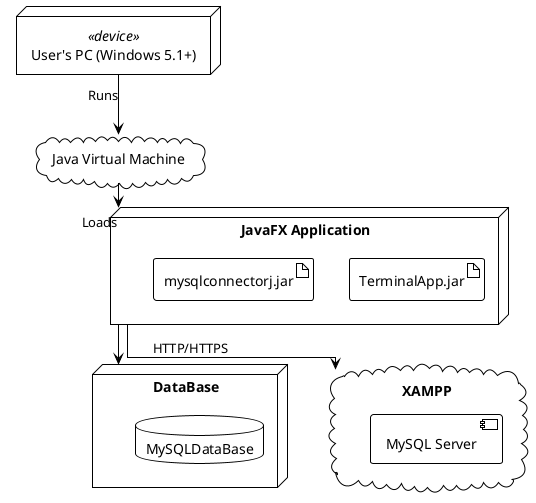 @startuml
<style>
componentDiagram {
  BackGroundColor white
  LineThickness 1
  LineColor black
}
</style>

skinparam linetype ortho

node "User's PC (Windows 5.1+)" as userComputer <<device>> {
}

cloud "Java Virtual Machine" as jvm {
}

node "JavaFX Application" as javafxApp {
  artifact TerminalApp.jar
  artifact mysqlconnectorj.jar
}

node "DataBase" as database {
  database MySQLDataBase
}

cloud "XAMPP" as xamppServer {
  [MySQL Server]

}

userComputer --> jvm: Runs
jvm --> javafxApp: Loads
javafxApp --> database
javafxApp --> xamppServer : HTTP/HTTPS
@enduml